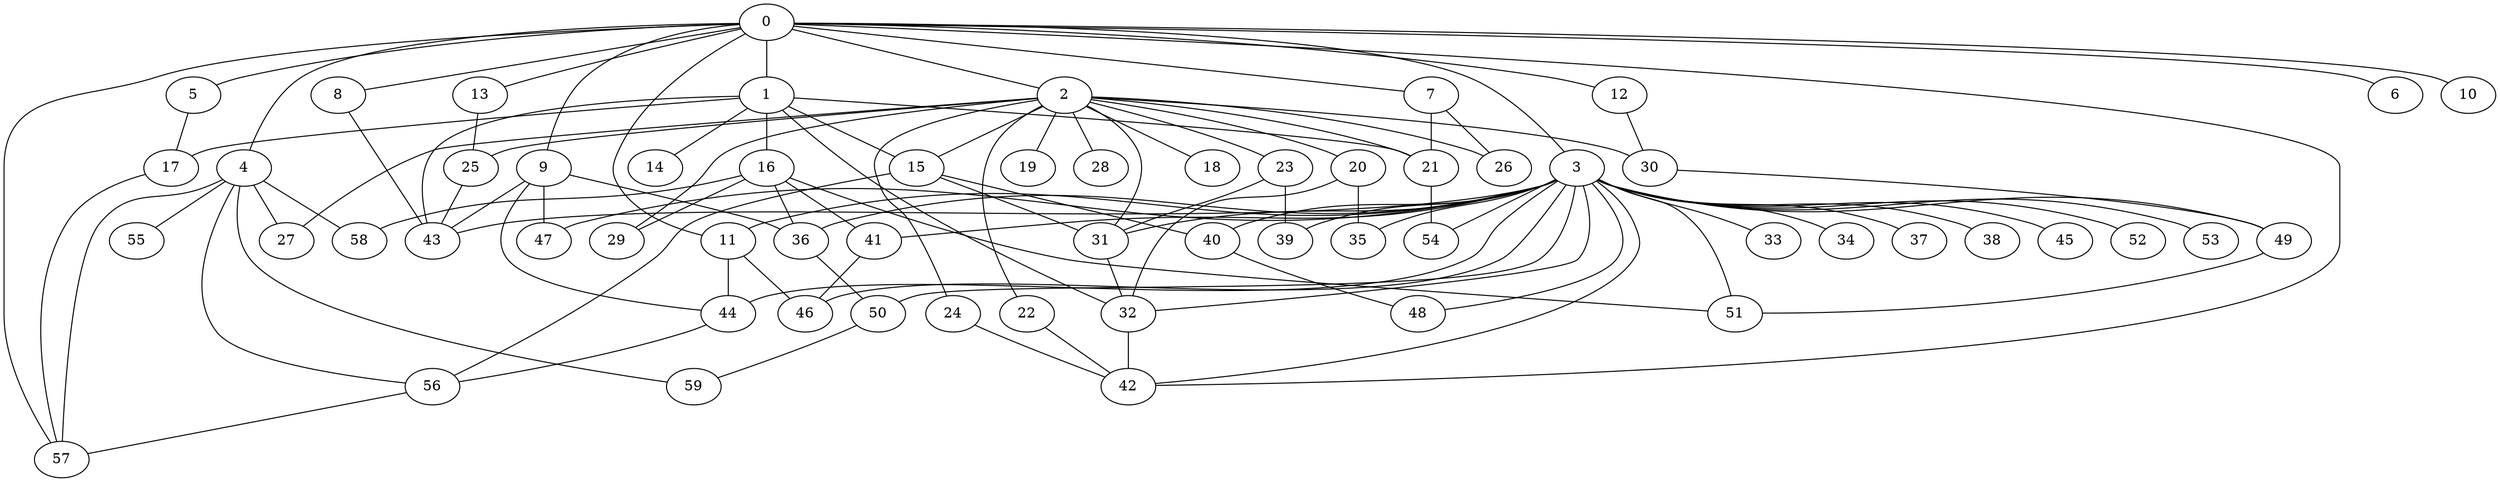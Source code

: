 
graph graphname {
    0 -- 1
0 -- 2
0 -- 3
0 -- 4
0 -- 5
0 -- 6
0 -- 7
0 -- 8
0 -- 9
0 -- 10
0 -- 11
0 -- 12
0 -- 13
0 -- 57
0 -- 42
1 -- 16
1 -- 17
1 -- 14
1 -- 15
1 -- 21
1 -- 32
1 -- 43
2 -- 18
2 -- 19
2 -- 20
2 -- 21
2 -- 22
2 -- 23
2 -- 24
2 -- 25
2 -- 26
2 -- 27
2 -- 28
2 -- 29
2 -- 30
2 -- 31
2 -- 15
3 -- 32
3 -- 33
3 -- 34
3 -- 35
3 -- 36
3 -- 37
3 -- 38
3 -- 39
3 -- 40
3 -- 41
3 -- 42
3 -- 43
3 -- 44
3 -- 45
3 -- 46
3 -- 47
3 -- 48
3 -- 49
3 -- 50
3 -- 51
3 -- 52
3 -- 53
3 -- 54
3 -- 11
3 -- 31
4 -- 55
4 -- 56
4 -- 57
4 -- 58
4 -- 59
4 -- 27
5 -- 17
7 -- 21
7 -- 26
8 -- 43
9 -- 44
9 -- 36
9 -- 47
9 -- 43
11 -- 46
11 -- 44
12 -- 30
13 -- 25
15 -- 31
15 -- 56
15 -- 40
16 -- 36
16 -- 29
16 -- 58
16 -- 51
16 -- 41
17 -- 57
20 -- 35
20 -- 32
21 -- 54
22 -- 42
23 -- 31
23 -- 39
24 -- 42
25 -- 43
30 -- 49
31 -- 32
32 -- 42
36 -- 50
40 -- 48
41 -- 46
44 -- 56
49 -- 51
50 -- 59
56 -- 57

}
